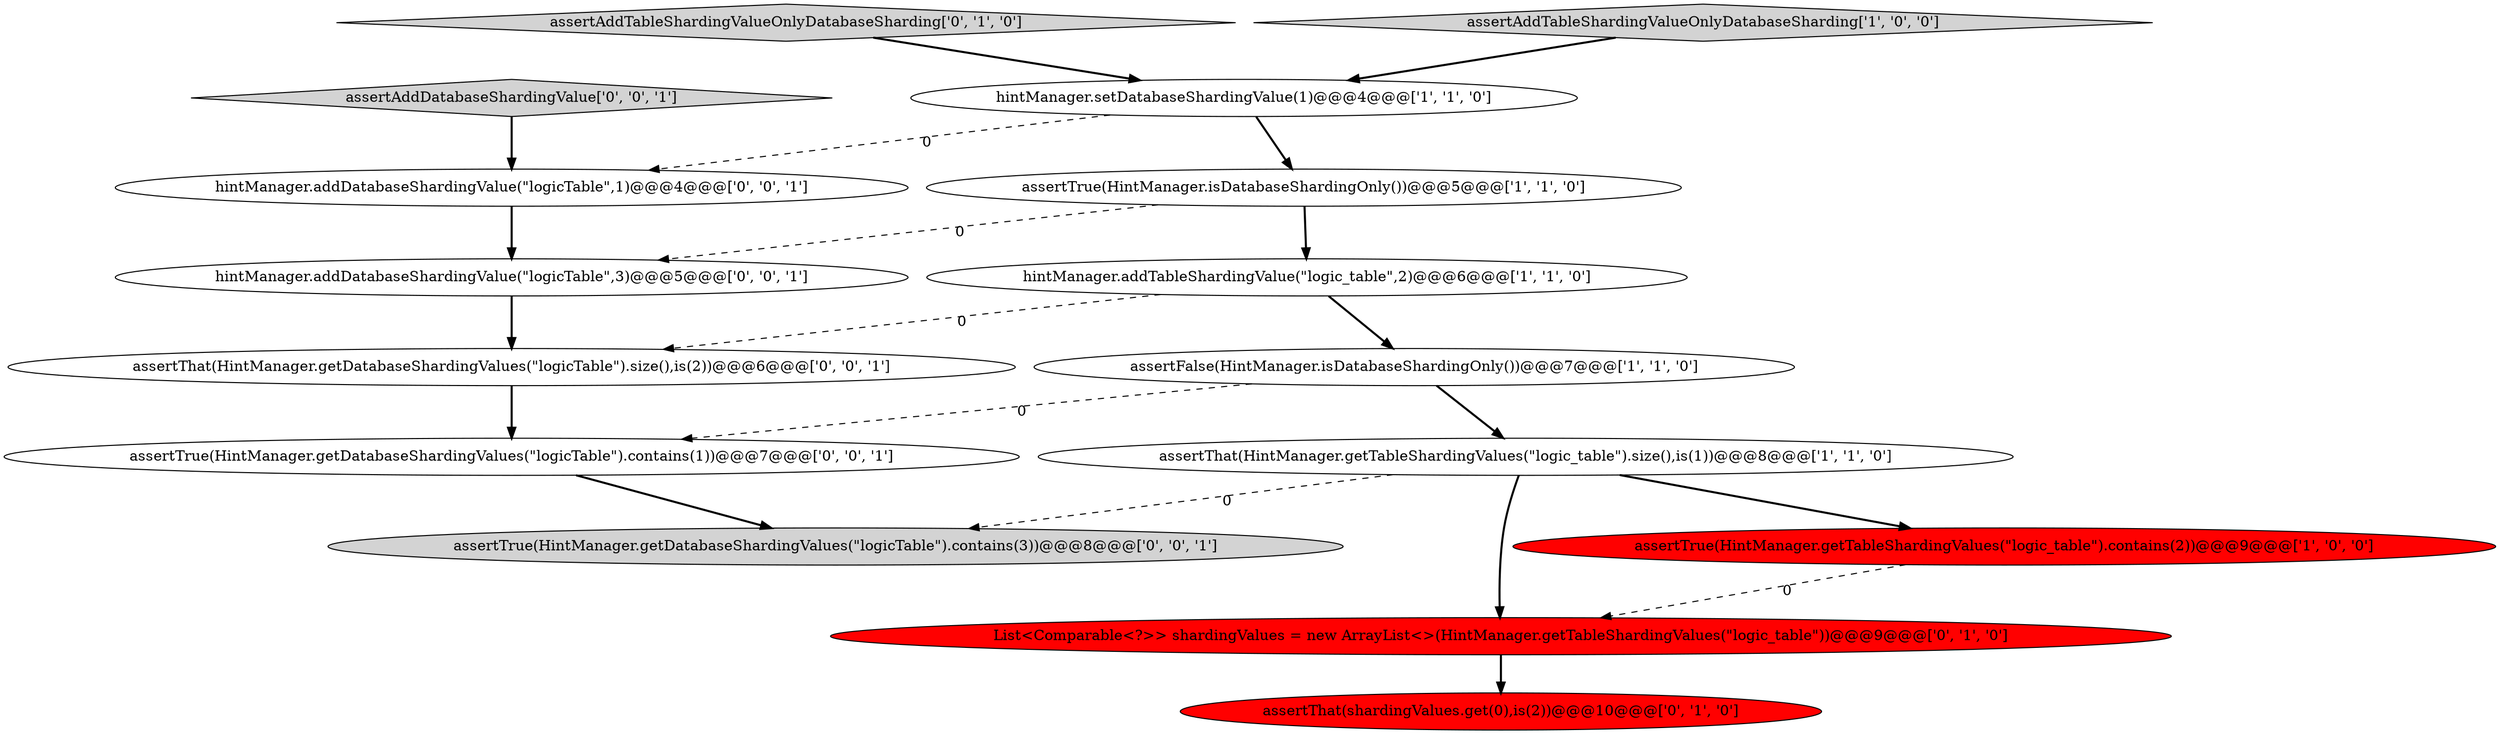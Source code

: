 digraph {
9 [style = filled, label = "List<Comparable<?>> shardingValues = new ArrayList<>(HintManager.getTableShardingValues(\"logic_table\"))@@@9@@@['0', '1', '0']", fillcolor = red, shape = ellipse image = "AAA1AAABBB2BBB"];
14 [style = filled, label = "hintManager.addDatabaseShardingValue(\"logicTable\",3)@@@5@@@['0', '0', '1']", fillcolor = white, shape = ellipse image = "AAA0AAABBB3BBB"];
4 [style = filled, label = "assertThat(HintManager.getTableShardingValues(\"logic_table\").size(),is(1))@@@8@@@['1', '1', '0']", fillcolor = white, shape = ellipse image = "AAA0AAABBB1BBB"];
12 [style = filled, label = "assertTrue(HintManager.getDatabaseShardingValues(\"logicTable\").contains(1))@@@7@@@['0', '0', '1']", fillcolor = white, shape = ellipse image = "AAA0AAABBB3BBB"];
7 [style = filled, label = "assertAddTableShardingValueOnlyDatabaseSharding['0', '1', '0']", fillcolor = lightgray, shape = diamond image = "AAA0AAABBB2BBB"];
13 [style = filled, label = "assertAddDatabaseShardingValue['0', '0', '1']", fillcolor = lightgray, shape = diamond image = "AAA0AAABBB3BBB"];
0 [style = filled, label = "assertTrue(HintManager.getTableShardingValues(\"logic_table\").contains(2))@@@9@@@['1', '0', '0']", fillcolor = red, shape = ellipse image = "AAA1AAABBB1BBB"];
5 [style = filled, label = "hintManager.setDatabaseShardingValue(1)@@@4@@@['1', '1', '0']", fillcolor = white, shape = ellipse image = "AAA0AAABBB1BBB"];
6 [style = filled, label = "assertFalse(HintManager.isDatabaseShardingOnly())@@@7@@@['1', '1', '0']", fillcolor = white, shape = ellipse image = "AAA0AAABBB1BBB"];
3 [style = filled, label = "assertTrue(HintManager.isDatabaseShardingOnly())@@@5@@@['1', '1', '0']", fillcolor = white, shape = ellipse image = "AAA0AAABBB1BBB"];
1 [style = filled, label = "hintManager.addTableShardingValue(\"logic_table\",2)@@@6@@@['1', '1', '0']", fillcolor = white, shape = ellipse image = "AAA0AAABBB1BBB"];
15 [style = filled, label = "assertThat(HintManager.getDatabaseShardingValues(\"logicTable\").size(),is(2))@@@6@@@['0', '0', '1']", fillcolor = white, shape = ellipse image = "AAA0AAABBB3BBB"];
10 [style = filled, label = "hintManager.addDatabaseShardingValue(\"logicTable\",1)@@@4@@@['0', '0', '1']", fillcolor = white, shape = ellipse image = "AAA0AAABBB3BBB"];
11 [style = filled, label = "assertTrue(HintManager.getDatabaseShardingValues(\"logicTable\").contains(3))@@@8@@@['0', '0', '1']", fillcolor = lightgray, shape = ellipse image = "AAA0AAABBB3BBB"];
8 [style = filled, label = "assertThat(shardingValues.get(0),is(2))@@@10@@@['0', '1', '0']", fillcolor = red, shape = ellipse image = "AAA1AAABBB2BBB"];
2 [style = filled, label = "assertAddTableShardingValueOnlyDatabaseSharding['1', '0', '0']", fillcolor = lightgray, shape = diamond image = "AAA0AAABBB1BBB"];
5->3 [style = bold, label=""];
4->9 [style = bold, label=""];
13->10 [style = bold, label=""];
6->4 [style = bold, label=""];
14->15 [style = bold, label=""];
7->5 [style = bold, label=""];
15->12 [style = bold, label=""];
1->6 [style = bold, label=""];
0->9 [style = dashed, label="0"];
4->11 [style = dashed, label="0"];
3->14 [style = dashed, label="0"];
3->1 [style = bold, label=""];
5->10 [style = dashed, label="0"];
9->8 [style = bold, label=""];
10->14 [style = bold, label=""];
6->12 [style = dashed, label="0"];
1->15 [style = dashed, label="0"];
4->0 [style = bold, label=""];
2->5 [style = bold, label=""];
12->11 [style = bold, label=""];
}
